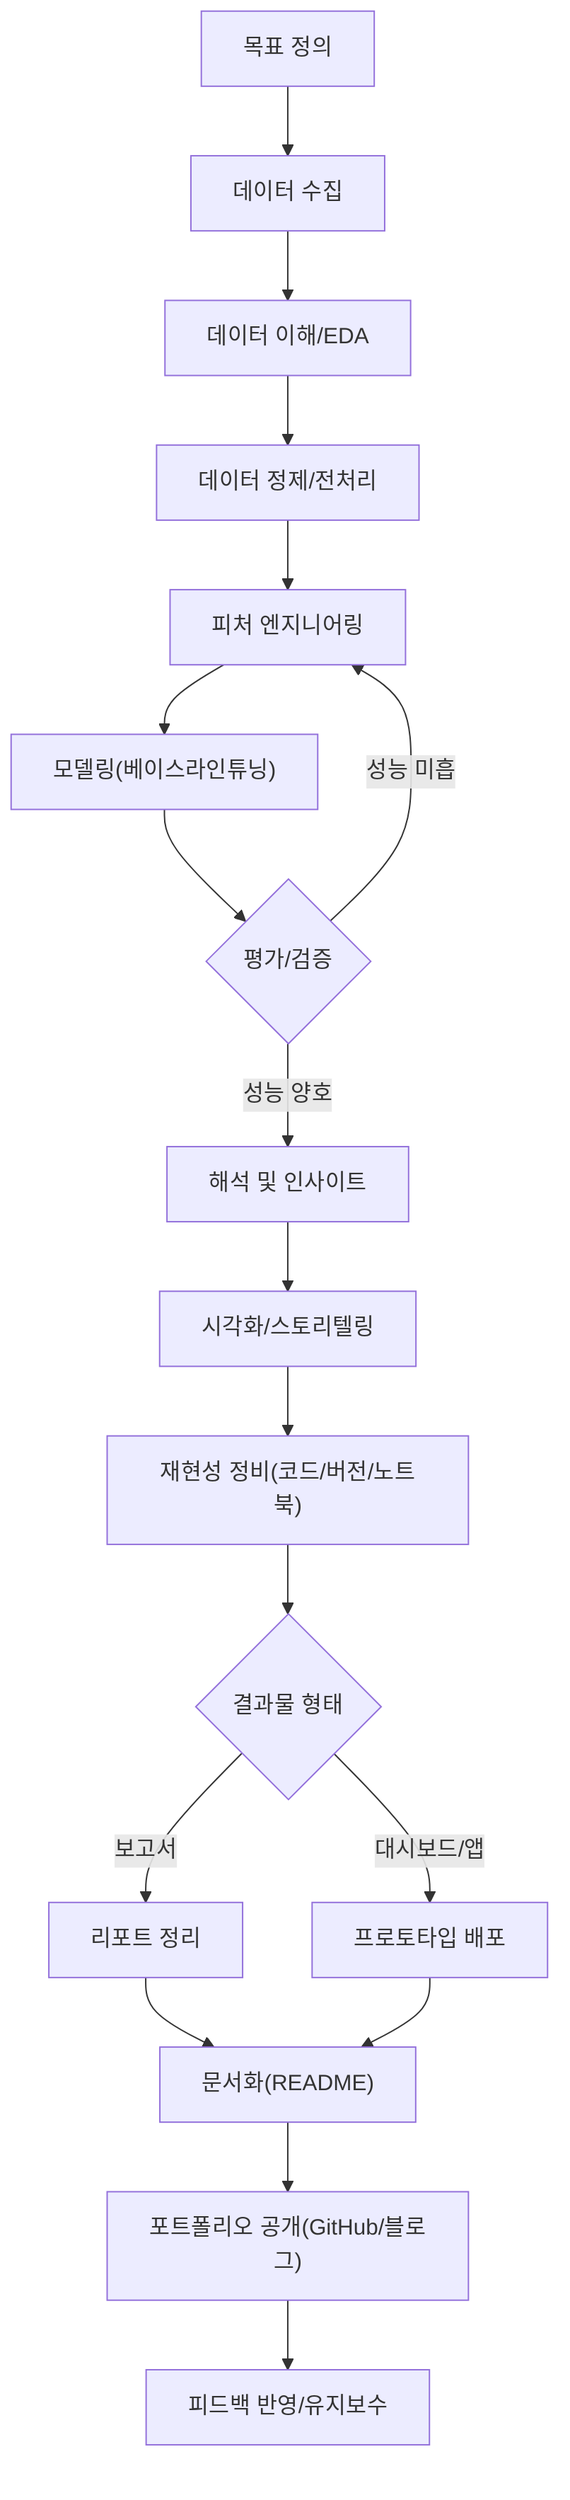 ﻿graph TD
  A["목표 정의"] --> B["데이터 수집"]
  B --> C["데이터 이해/EDA"]
  C --> D["데이터 정제/전처리"]
  D --> E["피처 엔지니어링"]
  E --> F["모델링(베이스라인튜닝)"]
  F --> G{"평가/검증"}
  G -->|"성능 양호"| H["해석 및 인사이트"]
  G -->|"성능 미흡"| E
  H --> I["시각화/스토리텔링"]
  I --> J["재현성 정비(코드/버전/노트북)"]
  J --> K{"결과물 형태"}
  K -->|"보고서"| L["리포트 정리"]
  K -->|"대시보드/앱"| M["프로토타입 배포"]
  L --> N["문서화(README)"]
  M --> N
  N --> O["포트폴리오 공개(GitHub/블로그)"]
  O --> P["피드백 반영/유지보수"]